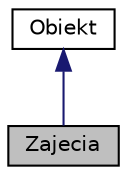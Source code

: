 digraph "Zajecia"
{
 // LATEX_PDF_SIZE
  edge [fontname="Helvetica",fontsize="10",labelfontname="Helvetica",labelfontsize="10"];
  node [fontname="Helvetica",fontsize="10",shape=record];
  Node1 [label="Zajecia",height=0.2,width=0.4,color="black", fillcolor="grey75", style="filled", fontcolor="black",tooltip="Struktura reprezentujaca zajecia resocjalizacyjne."];
  Node2 -> Node1 [dir="back",color="midnightblue",fontsize="10",style="solid",fontname="Helvetica"];
  Node2 [label="Obiekt",height=0.2,width=0.4,color="black", fillcolor="white", style="filled",URL="$structObiekt.html",tooltip="Struktura przedstawiajaca najbardizej podstawowy obiekt bazy danych."];
}
